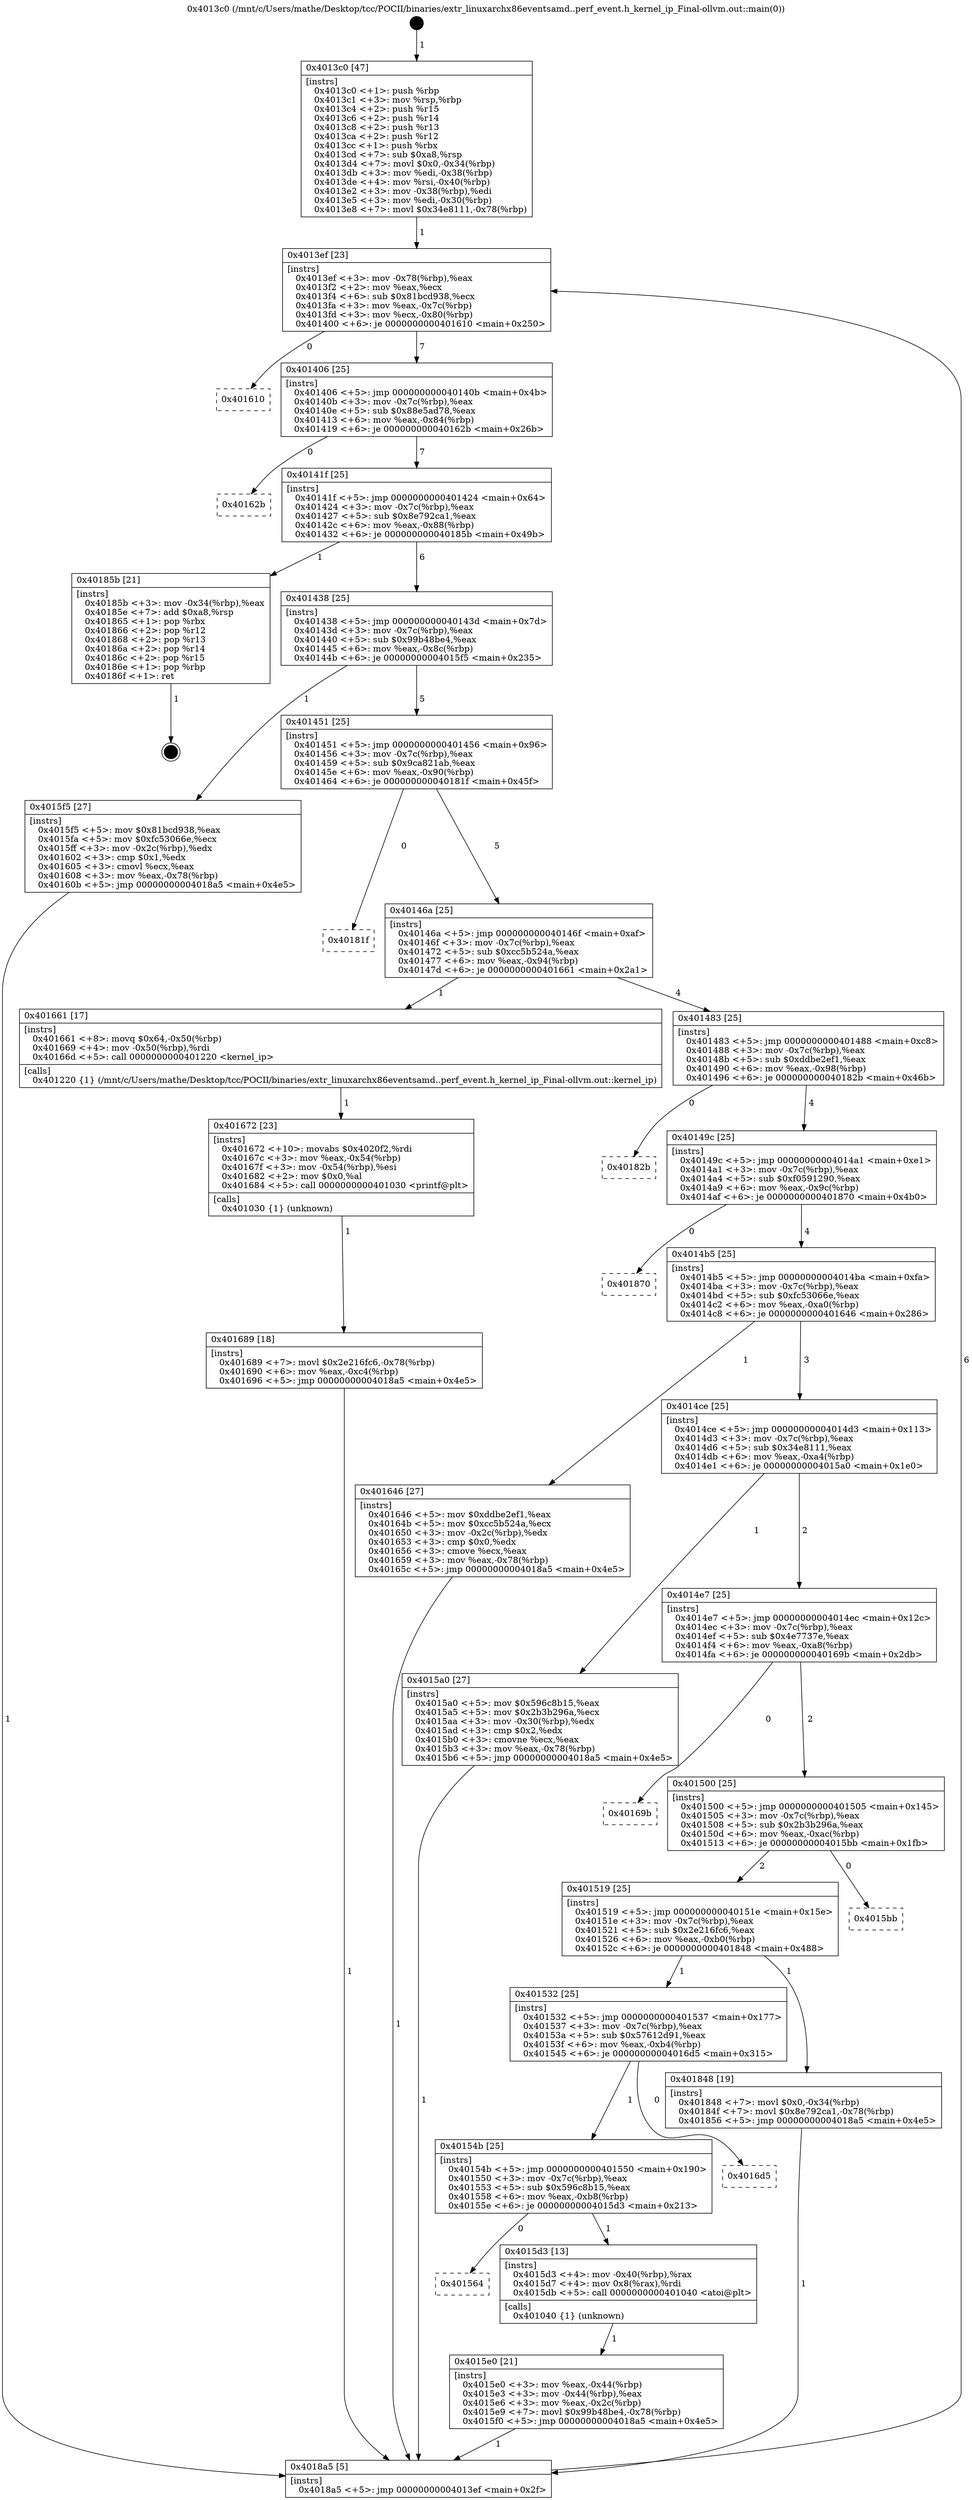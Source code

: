 digraph "0x4013c0" {
  label = "0x4013c0 (/mnt/c/Users/mathe/Desktop/tcc/POCII/binaries/extr_linuxarchx86eventsamd..perf_event.h_kernel_ip_Final-ollvm.out::main(0))"
  labelloc = "t"
  node[shape=record]

  Entry [label="",width=0.3,height=0.3,shape=circle,fillcolor=black,style=filled]
  "0x4013ef" [label="{
     0x4013ef [23]\l
     | [instrs]\l
     &nbsp;&nbsp;0x4013ef \<+3\>: mov -0x78(%rbp),%eax\l
     &nbsp;&nbsp;0x4013f2 \<+2\>: mov %eax,%ecx\l
     &nbsp;&nbsp;0x4013f4 \<+6\>: sub $0x81bcd938,%ecx\l
     &nbsp;&nbsp;0x4013fa \<+3\>: mov %eax,-0x7c(%rbp)\l
     &nbsp;&nbsp;0x4013fd \<+3\>: mov %ecx,-0x80(%rbp)\l
     &nbsp;&nbsp;0x401400 \<+6\>: je 0000000000401610 \<main+0x250\>\l
  }"]
  "0x401610" [label="{
     0x401610\l
  }", style=dashed]
  "0x401406" [label="{
     0x401406 [25]\l
     | [instrs]\l
     &nbsp;&nbsp;0x401406 \<+5\>: jmp 000000000040140b \<main+0x4b\>\l
     &nbsp;&nbsp;0x40140b \<+3\>: mov -0x7c(%rbp),%eax\l
     &nbsp;&nbsp;0x40140e \<+5\>: sub $0x88e5ad78,%eax\l
     &nbsp;&nbsp;0x401413 \<+6\>: mov %eax,-0x84(%rbp)\l
     &nbsp;&nbsp;0x401419 \<+6\>: je 000000000040162b \<main+0x26b\>\l
  }"]
  Exit [label="",width=0.3,height=0.3,shape=circle,fillcolor=black,style=filled,peripheries=2]
  "0x40162b" [label="{
     0x40162b\l
  }", style=dashed]
  "0x40141f" [label="{
     0x40141f [25]\l
     | [instrs]\l
     &nbsp;&nbsp;0x40141f \<+5\>: jmp 0000000000401424 \<main+0x64\>\l
     &nbsp;&nbsp;0x401424 \<+3\>: mov -0x7c(%rbp),%eax\l
     &nbsp;&nbsp;0x401427 \<+5\>: sub $0x8e792ca1,%eax\l
     &nbsp;&nbsp;0x40142c \<+6\>: mov %eax,-0x88(%rbp)\l
     &nbsp;&nbsp;0x401432 \<+6\>: je 000000000040185b \<main+0x49b\>\l
  }"]
  "0x401689" [label="{
     0x401689 [18]\l
     | [instrs]\l
     &nbsp;&nbsp;0x401689 \<+7\>: movl $0x2e216fc6,-0x78(%rbp)\l
     &nbsp;&nbsp;0x401690 \<+6\>: mov %eax,-0xc4(%rbp)\l
     &nbsp;&nbsp;0x401696 \<+5\>: jmp 00000000004018a5 \<main+0x4e5\>\l
  }"]
  "0x40185b" [label="{
     0x40185b [21]\l
     | [instrs]\l
     &nbsp;&nbsp;0x40185b \<+3\>: mov -0x34(%rbp),%eax\l
     &nbsp;&nbsp;0x40185e \<+7\>: add $0xa8,%rsp\l
     &nbsp;&nbsp;0x401865 \<+1\>: pop %rbx\l
     &nbsp;&nbsp;0x401866 \<+2\>: pop %r12\l
     &nbsp;&nbsp;0x401868 \<+2\>: pop %r13\l
     &nbsp;&nbsp;0x40186a \<+2\>: pop %r14\l
     &nbsp;&nbsp;0x40186c \<+2\>: pop %r15\l
     &nbsp;&nbsp;0x40186e \<+1\>: pop %rbp\l
     &nbsp;&nbsp;0x40186f \<+1\>: ret\l
  }"]
  "0x401438" [label="{
     0x401438 [25]\l
     | [instrs]\l
     &nbsp;&nbsp;0x401438 \<+5\>: jmp 000000000040143d \<main+0x7d\>\l
     &nbsp;&nbsp;0x40143d \<+3\>: mov -0x7c(%rbp),%eax\l
     &nbsp;&nbsp;0x401440 \<+5\>: sub $0x99b48be4,%eax\l
     &nbsp;&nbsp;0x401445 \<+6\>: mov %eax,-0x8c(%rbp)\l
     &nbsp;&nbsp;0x40144b \<+6\>: je 00000000004015f5 \<main+0x235\>\l
  }"]
  "0x401672" [label="{
     0x401672 [23]\l
     | [instrs]\l
     &nbsp;&nbsp;0x401672 \<+10\>: movabs $0x4020f2,%rdi\l
     &nbsp;&nbsp;0x40167c \<+3\>: mov %eax,-0x54(%rbp)\l
     &nbsp;&nbsp;0x40167f \<+3\>: mov -0x54(%rbp),%esi\l
     &nbsp;&nbsp;0x401682 \<+2\>: mov $0x0,%al\l
     &nbsp;&nbsp;0x401684 \<+5\>: call 0000000000401030 \<printf@plt\>\l
     | [calls]\l
     &nbsp;&nbsp;0x401030 \{1\} (unknown)\l
  }"]
  "0x4015f5" [label="{
     0x4015f5 [27]\l
     | [instrs]\l
     &nbsp;&nbsp;0x4015f5 \<+5\>: mov $0x81bcd938,%eax\l
     &nbsp;&nbsp;0x4015fa \<+5\>: mov $0xfc53066e,%ecx\l
     &nbsp;&nbsp;0x4015ff \<+3\>: mov -0x2c(%rbp),%edx\l
     &nbsp;&nbsp;0x401602 \<+3\>: cmp $0x1,%edx\l
     &nbsp;&nbsp;0x401605 \<+3\>: cmovl %ecx,%eax\l
     &nbsp;&nbsp;0x401608 \<+3\>: mov %eax,-0x78(%rbp)\l
     &nbsp;&nbsp;0x40160b \<+5\>: jmp 00000000004018a5 \<main+0x4e5\>\l
  }"]
  "0x401451" [label="{
     0x401451 [25]\l
     | [instrs]\l
     &nbsp;&nbsp;0x401451 \<+5\>: jmp 0000000000401456 \<main+0x96\>\l
     &nbsp;&nbsp;0x401456 \<+3\>: mov -0x7c(%rbp),%eax\l
     &nbsp;&nbsp;0x401459 \<+5\>: sub $0x9ca821ab,%eax\l
     &nbsp;&nbsp;0x40145e \<+6\>: mov %eax,-0x90(%rbp)\l
     &nbsp;&nbsp;0x401464 \<+6\>: je 000000000040181f \<main+0x45f\>\l
  }"]
  "0x4015e0" [label="{
     0x4015e0 [21]\l
     | [instrs]\l
     &nbsp;&nbsp;0x4015e0 \<+3\>: mov %eax,-0x44(%rbp)\l
     &nbsp;&nbsp;0x4015e3 \<+3\>: mov -0x44(%rbp),%eax\l
     &nbsp;&nbsp;0x4015e6 \<+3\>: mov %eax,-0x2c(%rbp)\l
     &nbsp;&nbsp;0x4015e9 \<+7\>: movl $0x99b48be4,-0x78(%rbp)\l
     &nbsp;&nbsp;0x4015f0 \<+5\>: jmp 00000000004018a5 \<main+0x4e5\>\l
  }"]
  "0x40181f" [label="{
     0x40181f\l
  }", style=dashed]
  "0x40146a" [label="{
     0x40146a [25]\l
     | [instrs]\l
     &nbsp;&nbsp;0x40146a \<+5\>: jmp 000000000040146f \<main+0xaf\>\l
     &nbsp;&nbsp;0x40146f \<+3\>: mov -0x7c(%rbp),%eax\l
     &nbsp;&nbsp;0x401472 \<+5\>: sub $0xcc5b524a,%eax\l
     &nbsp;&nbsp;0x401477 \<+6\>: mov %eax,-0x94(%rbp)\l
     &nbsp;&nbsp;0x40147d \<+6\>: je 0000000000401661 \<main+0x2a1\>\l
  }"]
  "0x401564" [label="{
     0x401564\l
  }", style=dashed]
  "0x401661" [label="{
     0x401661 [17]\l
     | [instrs]\l
     &nbsp;&nbsp;0x401661 \<+8\>: movq $0x64,-0x50(%rbp)\l
     &nbsp;&nbsp;0x401669 \<+4\>: mov -0x50(%rbp),%rdi\l
     &nbsp;&nbsp;0x40166d \<+5\>: call 0000000000401220 \<kernel_ip\>\l
     | [calls]\l
     &nbsp;&nbsp;0x401220 \{1\} (/mnt/c/Users/mathe/Desktop/tcc/POCII/binaries/extr_linuxarchx86eventsamd..perf_event.h_kernel_ip_Final-ollvm.out::kernel_ip)\l
  }"]
  "0x401483" [label="{
     0x401483 [25]\l
     | [instrs]\l
     &nbsp;&nbsp;0x401483 \<+5\>: jmp 0000000000401488 \<main+0xc8\>\l
     &nbsp;&nbsp;0x401488 \<+3\>: mov -0x7c(%rbp),%eax\l
     &nbsp;&nbsp;0x40148b \<+5\>: sub $0xddbe2ef1,%eax\l
     &nbsp;&nbsp;0x401490 \<+6\>: mov %eax,-0x98(%rbp)\l
     &nbsp;&nbsp;0x401496 \<+6\>: je 000000000040182b \<main+0x46b\>\l
  }"]
  "0x4015d3" [label="{
     0x4015d3 [13]\l
     | [instrs]\l
     &nbsp;&nbsp;0x4015d3 \<+4\>: mov -0x40(%rbp),%rax\l
     &nbsp;&nbsp;0x4015d7 \<+4\>: mov 0x8(%rax),%rdi\l
     &nbsp;&nbsp;0x4015db \<+5\>: call 0000000000401040 \<atoi@plt\>\l
     | [calls]\l
     &nbsp;&nbsp;0x401040 \{1\} (unknown)\l
  }"]
  "0x40182b" [label="{
     0x40182b\l
  }", style=dashed]
  "0x40149c" [label="{
     0x40149c [25]\l
     | [instrs]\l
     &nbsp;&nbsp;0x40149c \<+5\>: jmp 00000000004014a1 \<main+0xe1\>\l
     &nbsp;&nbsp;0x4014a1 \<+3\>: mov -0x7c(%rbp),%eax\l
     &nbsp;&nbsp;0x4014a4 \<+5\>: sub $0xf0591290,%eax\l
     &nbsp;&nbsp;0x4014a9 \<+6\>: mov %eax,-0x9c(%rbp)\l
     &nbsp;&nbsp;0x4014af \<+6\>: je 0000000000401870 \<main+0x4b0\>\l
  }"]
  "0x40154b" [label="{
     0x40154b [25]\l
     | [instrs]\l
     &nbsp;&nbsp;0x40154b \<+5\>: jmp 0000000000401550 \<main+0x190\>\l
     &nbsp;&nbsp;0x401550 \<+3\>: mov -0x7c(%rbp),%eax\l
     &nbsp;&nbsp;0x401553 \<+5\>: sub $0x596c8b15,%eax\l
     &nbsp;&nbsp;0x401558 \<+6\>: mov %eax,-0xb8(%rbp)\l
     &nbsp;&nbsp;0x40155e \<+6\>: je 00000000004015d3 \<main+0x213\>\l
  }"]
  "0x401870" [label="{
     0x401870\l
  }", style=dashed]
  "0x4014b5" [label="{
     0x4014b5 [25]\l
     | [instrs]\l
     &nbsp;&nbsp;0x4014b5 \<+5\>: jmp 00000000004014ba \<main+0xfa\>\l
     &nbsp;&nbsp;0x4014ba \<+3\>: mov -0x7c(%rbp),%eax\l
     &nbsp;&nbsp;0x4014bd \<+5\>: sub $0xfc53066e,%eax\l
     &nbsp;&nbsp;0x4014c2 \<+6\>: mov %eax,-0xa0(%rbp)\l
     &nbsp;&nbsp;0x4014c8 \<+6\>: je 0000000000401646 \<main+0x286\>\l
  }"]
  "0x4016d5" [label="{
     0x4016d5\l
  }", style=dashed]
  "0x401646" [label="{
     0x401646 [27]\l
     | [instrs]\l
     &nbsp;&nbsp;0x401646 \<+5\>: mov $0xddbe2ef1,%eax\l
     &nbsp;&nbsp;0x40164b \<+5\>: mov $0xcc5b524a,%ecx\l
     &nbsp;&nbsp;0x401650 \<+3\>: mov -0x2c(%rbp),%edx\l
     &nbsp;&nbsp;0x401653 \<+3\>: cmp $0x0,%edx\l
     &nbsp;&nbsp;0x401656 \<+3\>: cmove %ecx,%eax\l
     &nbsp;&nbsp;0x401659 \<+3\>: mov %eax,-0x78(%rbp)\l
     &nbsp;&nbsp;0x40165c \<+5\>: jmp 00000000004018a5 \<main+0x4e5\>\l
  }"]
  "0x4014ce" [label="{
     0x4014ce [25]\l
     | [instrs]\l
     &nbsp;&nbsp;0x4014ce \<+5\>: jmp 00000000004014d3 \<main+0x113\>\l
     &nbsp;&nbsp;0x4014d3 \<+3\>: mov -0x7c(%rbp),%eax\l
     &nbsp;&nbsp;0x4014d6 \<+5\>: sub $0x34e8111,%eax\l
     &nbsp;&nbsp;0x4014db \<+6\>: mov %eax,-0xa4(%rbp)\l
     &nbsp;&nbsp;0x4014e1 \<+6\>: je 00000000004015a0 \<main+0x1e0\>\l
  }"]
  "0x401532" [label="{
     0x401532 [25]\l
     | [instrs]\l
     &nbsp;&nbsp;0x401532 \<+5\>: jmp 0000000000401537 \<main+0x177\>\l
     &nbsp;&nbsp;0x401537 \<+3\>: mov -0x7c(%rbp),%eax\l
     &nbsp;&nbsp;0x40153a \<+5\>: sub $0x57612d91,%eax\l
     &nbsp;&nbsp;0x40153f \<+6\>: mov %eax,-0xb4(%rbp)\l
     &nbsp;&nbsp;0x401545 \<+6\>: je 00000000004016d5 \<main+0x315\>\l
  }"]
  "0x4015a0" [label="{
     0x4015a0 [27]\l
     | [instrs]\l
     &nbsp;&nbsp;0x4015a0 \<+5\>: mov $0x596c8b15,%eax\l
     &nbsp;&nbsp;0x4015a5 \<+5\>: mov $0x2b3b296a,%ecx\l
     &nbsp;&nbsp;0x4015aa \<+3\>: mov -0x30(%rbp),%edx\l
     &nbsp;&nbsp;0x4015ad \<+3\>: cmp $0x2,%edx\l
     &nbsp;&nbsp;0x4015b0 \<+3\>: cmovne %ecx,%eax\l
     &nbsp;&nbsp;0x4015b3 \<+3\>: mov %eax,-0x78(%rbp)\l
     &nbsp;&nbsp;0x4015b6 \<+5\>: jmp 00000000004018a5 \<main+0x4e5\>\l
  }"]
  "0x4014e7" [label="{
     0x4014e7 [25]\l
     | [instrs]\l
     &nbsp;&nbsp;0x4014e7 \<+5\>: jmp 00000000004014ec \<main+0x12c\>\l
     &nbsp;&nbsp;0x4014ec \<+3\>: mov -0x7c(%rbp),%eax\l
     &nbsp;&nbsp;0x4014ef \<+5\>: sub $0x4e7737e,%eax\l
     &nbsp;&nbsp;0x4014f4 \<+6\>: mov %eax,-0xa8(%rbp)\l
     &nbsp;&nbsp;0x4014fa \<+6\>: je 000000000040169b \<main+0x2db\>\l
  }"]
  "0x4018a5" [label="{
     0x4018a5 [5]\l
     | [instrs]\l
     &nbsp;&nbsp;0x4018a5 \<+5\>: jmp 00000000004013ef \<main+0x2f\>\l
  }"]
  "0x4013c0" [label="{
     0x4013c0 [47]\l
     | [instrs]\l
     &nbsp;&nbsp;0x4013c0 \<+1\>: push %rbp\l
     &nbsp;&nbsp;0x4013c1 \<+3\>: mov %rsp,%rbp\l
     &nbsp;&nbsp;0x4013c4 \<+2\>: push %r15\l
     &nbsp;&nbsp;0x4013c6 \<+2\>: push %r14\l
     &nbsp;&nbsp;0x4013c8 \<+2\>: push %r13\l
     &nbsp;&nbsp;0x4013ca \<+2\>: push %r12\l
     &nbsp;&nbsp;0x4013cc \<+1\>: push %rbx\l
     &nbsp;&nbsp;0x4013cd \<+7\>: sub $0xa8,%rsp\l
     &nbsp;&nbsp;0x4013d4 \<+7\>: movl $0x0,-0x34(%rbp)\l
     &nbsp;&nbsp;0x4013db \<+3\>: mov %edi,-0x38(%rbp)\l
     &nbsp;&nbsp;0x4013de \<+4\>: mov %rsi,-0x40(%rbp)\l
     &nbsp;&nbsp;0x4013e2 \<+3\>: mov -0x38(%rbp),%edi\l
     &nbsp;&nbsp;0x4013e5 \<+3\>: mov %edi,-0x30(%rbp)\l
     &nbsp;&nbsp;0x4013e8 \<+7\>: movl $0x34e8111,-0x78(%rbp)\l
  }"]
  "0x401848" [label="{
     0x401848 [19]\l
     | [instrs]\l
     &nbsp;&nbsp;0x401848 \<+7\>: movl $0x0,-0x34(%rbp)\l
     &nbsp;&nbsp;0x40184f \<+7\>: movl $0x8e792ca1,-0x78(%rbp)\l
     &nbsp;&nbsp;0x401856 \<+5\>: jmp 00000000004018a5 \<main+0x4e5\>\l
  }"]
  "0x40169b" [label="{
     0x40169b\l
  }", style=dashed]
  "0x401500" [label="{
     0x401500 [25]\l
     | [instrs]\l
     &nbsp;&nbsp;0x401500 \<+5\>: jmp 0000000000401505 \<main+0x145\>\l
     &nbsp;&nbsp;0x401505 \<+3\>: mov -0x7c(%rbp),%eax\l
     &nbsp;&nbsp;0x401508 \<+5\>: sub $0x2b3b296a,%eax\l
     &nbsp;&nbsp;0x40150d \<+6\>: mov %eax,-0xac(%rbp)\l
     &nbsp;&nbsp;0x401513 \<+6\>: je 00000000004015bb \<main+0x1fb\>\l
  }"]
  "0x401519" [label="{
     0x401519 [25]\l
     | [instrs]\l
     &nbsp;&nbsp;0x401519 \<+5\>: jmp 000000000040151e \<main+0x15e\>\l
     &nbsp;&nbsp;0x40151e \<+3\>: mov -0x7c(%rbp),%eax\l
     &nbsp;&nbsp;0x401521 \<+5\>: sub $0x2e216fc6,%eax\l
     &nbsp;&nbsp;0x401526 \<+6\>: mov %eax,-0xb0(%rbp)\l
     &nbsp;&nbsp;0x40152c \<+6\>: je 0000000000401848 \<main+0x488\>\l
  }"]
  "0x4015bb" [label="{
     0x4015bb\l
  }", style=dashed]
  Entry -> "0x4013c0" [label=" 1"]
  "0x4013ef" -> "0x401610" [label=" 0"]
  "0x4013ef" -> "0x401406" [label=" 7"]
  "0x40185b" -> Exit [label=" 1"]
  "0x401406" -> "0x40162b" [label=" 0"]
  "0x401406" -> "0x40141f" [label=" 7"]
  "0x401848" -> "0x4018a5" [label=" 1"]
  "0x40141f" -> "0x40185b" [label=" 1"]
  "0x40141f" -> "0x401438" [label=" 6"]
  "0x401689" -> "0x4018a5" [label=" 1"]
  "0x401438" -> "0x4015f5" [label=" 1"]
  "0x401438" -> "0x401451" [label=" 5"]
  "0x401672" -> "0x401689" [label=" 1"]
  "0x401451" -> "0x40181f" [label=" 0"]
  "0x401451" -> "0x40146a" [label=" 5"]
  "0x401661" -> "0x401672" [label=" 1"]
  "0x40146a" -> "0x401661" [label=" 1"]
  "0x40146a" -> "0x401483" [label=" 4"]
  "0x401646" -> "0x4018a5" [label=" 1"]
  "0x401483" -> "0x40182b" [label=" 0"]
  "0x401483" -> "0x40149c" [label=" 4"]
  "0x4015f5" -> "0x4018a5" [label=" 1"]
  "0x40149c" -> "0x401870" [label=" 0"]
  "0x40149c" -> "0x4014b5" [label=" 4"]
  "0x4015d3" -> "0x4015e0" [label=" 1"]
  "0x4014b5" -> "0x401646" [label=" 1"]
  "0x4014b5" -> "0x4014ce" [label=" 3"]
  "0x40154b" -> "0x401564" [label=" 0"]
  "0x4014ce" -> "0x4015a0" [label=" 1"]
  "0x4014ce" -> "0x4014e7" [label=" 2"]
  "0x4015a0" -> "0x4018a5" [label=" 1"]
  "0x4013c0" -> "0x4013ef" [label=" 1"]
  "0x4018a5" -> "0x4013ef" [label=" 6"]
  "0x4015e0" -> "0x4018a5" [label=" 1"]
  "0x4014e7" -> "0x40169b" [label=" 0"]
  "0x4014e7" -> "0x401500" [label=" 2"]
  "0x401532" -> "0x40154b" [label=" 1"]
  "0x401500" -> "0x4015bb" [label=" 0"]
  "0x401500" -> "0x401519" [label=" 2"]
  "0x401532" -> "0x4016d5" [label=" 0"]
  "0x401519" -> "0x401848" [label=" 1"]
  "0x401519" -> "0x401532" [label=" 1"]
  "0x40154b" -> "0x4015d3" [label=" 1"]
}
